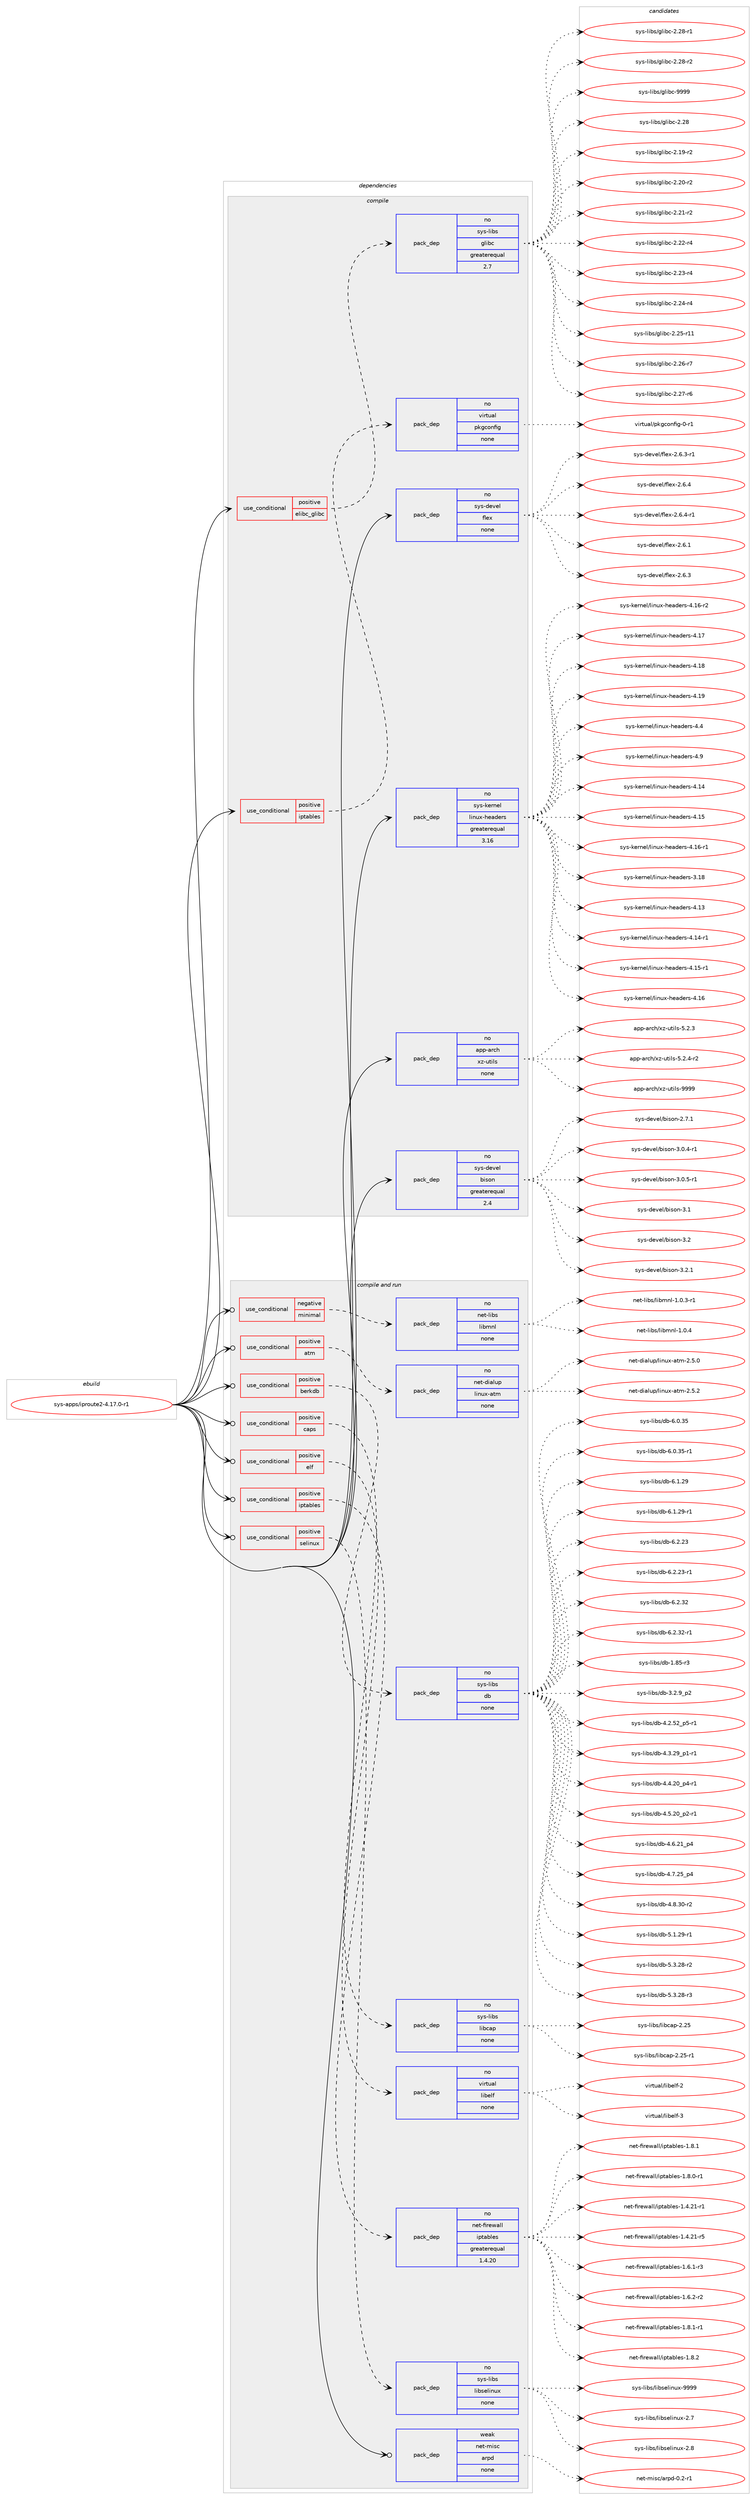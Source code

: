 digraph prolog {

# *************
# Graph options
# *************

newrank=true;
concentrate=true;
compound=true;
graph [rankdir=LR,fontname=Helvetica,fontsize=10,ranksep=1.5];#, ranksep=2.5, nodesep=0.2];
edge  [arrowhead=vee];
node  [fontname=Helvetica,fontsize=10];

# **********
# The ebuild
# **********

subgraph cluster_leftcol {
color=gray;
rank=same;
label=<<i>ebuild</i>>;
id [label="sys-apps/iproute2-4.17.0-r1", color=red, width=4, href="../sys-apps/iproute2-4.17.0-r1.svg"];
}

# ****************
# The dependencies
# ****************

subgraph cluster_midcol {
color=gray;
label=<<i>dependencies</i>>;
subgraph cluster_compile {
fillcolor="#eeeeee";
style=filled;
label=<<i>compile</i>>;
subgraph cond1110 {
dependency6545 [label=<<TABLE BORDER="0" CELLBORDER="1" CELLSPACING="0" CELLPADDING="4"><TR><TD ROWSPAN="3" CELLPADDING="10">use_conditional</TD></TR><TR><TD>positive</TD></TR><TR><TD>elibc_glibc</TD></TR></TABLE>>, shape=none, color=red];
subgraph pack5273 {
dependency6546 [label=<<TABLE BORDER="0" CELLBORDER="1" CELLSPACING="0" CELLPADDING="4" WIDTH="220"><TR><TD ROWSPAN="6" CELLPADDING="30">pack_dep</TD></TR><TR><TD WIDTH="110">no</TD></TR><TR><TD>sys-libs</TD></TR><TR><TD>glibc</TD></TR><TR><TD>greaterequal</TD></TR><TR><TD>2.7</TD></TR></TABLE>>, shape=none, color=blue];
}
dependency6545:e -> dependency6546:w [weight=20,style="dashed",arrowhead="vee"];
}
id:e -> dependency6545:w [weight=20,style="solid",arrowhead="vee"];
subgraph cond1111 {
dependency6547 [label=<<TABLE BORDER="0" CELLBORDER="1" CELLSPACING="0" CELLPADDING="4"><TR><TD ROWSPAN="3" CELLPADDING="10">use_conditional</TD></TR><TR><TD>positive</TD></TR><TR><TD>iptables</TD></TR></TABLE>>, shape=none, color=red];
subgraph pack5274 {
dependency6548 [label=<<TABLE BORDER="0" CELLBORDER="1" CELLSPACING="0" CELLPADDING="4" WIDTH="220"><TR><TD ROWSPAN="6" CELLPADDING="30">pack_dep</TD></TR><TR><TD WIDTH="110">no</TD></TR><TR><TD>virtual</TD></TR><TR><TD>pkgconfig</TD></TR><TR><TD>none</TD></TR><TR><TD></TD></TR></TABLE>>, shape=none, color=blue];
}
dependency6547:e -> dependency6548:w [weight=20,style="dashed",arrowhead="vee"];
}
id:e -> dependency6547:w [weight=20,style="solid",arrowhead="vee"];
subgraph pack5275 {
dependency6549 [label=<<TABLE BORDER="0" CELLBORDER="1" CELLSPACING="0" CELLPADDING="4" WIDTH="220"><TR><TD ROWSPAN="6" CELLPADDING="30">pack_dep</TD></TR><TR><TD WIDTH="110">no</TD></TR><TR><TD>app-arch</TD></TR><TR><TD>xz-utils</TD></TR><TR><TD>none</TD></TR><TR><TD></TD></TR></TABLE>>, shape=none, color=blue];
}
id:e -> dependency6549:w [weight=20,style="solid",arrowhead="vee"];
subgraph pack5276 {
dependency6550 [label=<<TABLE BORDER="0" CELLBORDER="1" CELLSPACING="0" CELLPADDING="4" WIDTH="220"><TR><TD ROWSPAN="6" CELLPADDING="30">pack_dep</TD></TR><TR><TD WIDTH="110">no</TD></TR><TR><TD>sys-devel</TD></TR><TR><TD>bison</TD></TR><TR><TD>greaterequal</TD></TR><TR><TD>2.4</TD></TR></TABLE>>, shape=none, color=blue];
}
id:e -> dependency6550:w [weight=20,style="solid",arrowhead="vee"];
subgraph pack5277 {
dependency6551 [label=<<TABLE BORDER="0" CELLBORDER="1" CELLSPACING="0" CELLPADDING="4" WIDTH="220"><TR><TD ROWSPAN="6" CELLPADDING="30">pack_dep</TD></TR><TR><TD WIDTH="110">no</TD></TR><TR><TD>sys-devel</TD></TR><TR><TD>flex</TD></TR><TR><TD>none</TD></TR><TR><TD></TD></TR></TABLE>>, shape=none, color=blue];
}
id:e -> dependency6551:w [weight=20,style="solid",arrowhead="vee"];
subgraph pack5278 {
dependency6552 [label=<<TABLE BORDER="0" CELLBORDER="1" CELLSPACING="0" CELLPADDING="4" WIDTH="220"><TR><TD ROWSPAN="6" CELLPADDING="30">pack_dep</TD></TR><TR><TD WIDTH="110">no</TD></TR><TR><TD>sys-kernel</TD></TR><TR><TD>linux-headers</TD></TR><TR><TD>greaterequal</TD></TR><TR><TD>3.16</TD></TR></TABLE>>, shape=none, color=blue];
}
id:e -> dependency6552:w [weight=20,style="solid",arrowhead="vee"];
}
subgraph cluster_compileandrun {
fillcolor="#eeeeee";
style=filled;
label=<<i>compile and run</i>>;
subgraph cond1112 {
dependency6553 [label=<<TABLE BORDER="0" CELLBORDER="1" CELLSPACING="0" CELLPADDING="4"><TR><TD ROWSPAN="3" CELLPADDING="10">use_conditional</TD></TR><TR><TD>negative</TD></TR><TR><TD>minimal</TD></TR></TABLE>>, shape=none, color=red];
subgraph pack5279 {
dependency6554 [label=<<TABLE BORDER="0" CELLBORDER="1" CELLSPACING="0" CELLPADDING="4" WIDTH="220"><TR><TD ROWSPAN="6" CELLPADDING="30">pack_dep</TD></TR><TR><TD WIDTH="110">no</TD></TR><TR><TD>net-libs</TD></TR><TR><TD>libmnl</TD></TR><TR><TD>none</TD></TR><TR><TD></TD></TR></TABLE>>, shape=none, color=blue];
}
dependency6553:e -> dependency6554:w [weight=20,style="dashed",arrowhead="vee"];
}
id:e -> dependency6553:w [weight=20,style="solid",arrowhead="odotvee"];
subgraph cond1113 {
dependency6555 [label=<<TABLE BORDER="0" CELLBORDER="1" CELLSPACING="0" CELLPADDING="4"><TR><TD ROWSPAN="3" CELLPADDING="10">use_conditional</TD></TR><TR><TD>positive</TD></TR><TR><TD>atm</TD></TR></TABLE>>, shape=none, color=red];
subgraph pack5280 {
dependency6556 [label=<<TABLE BORDER="0" CELLBORDER="1" CELLSPACING="0" CELLPADDING="4" WIDTH="220"><TR><TD ROWSPAN="6" CELLPADDING="30">pack_dep</TD></TR><TR><TD WIDTH="110">no</TD></TR><TR><TD>net-dialup</TD></TR><TR><TD>linux-atm</TD></TR><TR><TD>none</TD></TR><TR><TD></TD></TR></TABLE>>, shape=none, color=blue];
}
dependency6555:e -> dependency6556:w [weight=20,style="dashed",arrowhead="vee"];
}
id:e -> dependency6555:w [weight=20,style="solid",arrowhead="odotvee"];
subgraph cond1114 {
dependency6557 [label=<<TABLE BORDER="0" CELLBORDER="1" CELLSPACING="0" CELLPADDING="4"><TR><TD ROWSPAN="3" CELLPADDING="10">use_conditional</TD></TR><TR><TD>positive</TD></TR><TR><TD>berkdb</TD></TR></TABLE>>, shape=none, color=red];
subgraph pack5281 {
dependency6558 [label=<<TABLE BORDER="0" CELLBORDER="1" CELLSPACING="0" CELLPADDING="4" WIDTH="220"><TR><TD ROWSPAN="6" CELLPADDING="30">pack_dep</TD></TR><TR><TD WIDTH="110">no</TD></TR><TR><TD>sys-libs</TD></TR><TR><TD>db</TD></TR><TR><TD>none</TD></TR><TR><TD></TD></TR></TABLE>>, shape=none, color=blue];
}
dependency6557:e -> dependency6558:w [weight=20,style="dashed",arrowhead="vee"];
}
id:e -> dependency6557:w [weight=20,style="solid",arrowhead="odotvee"];
subgraph cond1115 {
dependency6559 [label=<<TABLE BORDER="0" CELLBORDER="1" CELLSPACING="0" CELLPADDING="4"><TR><TD ROWSPAN="3" CELLPADDING="10">use_conditional</TD></TR><TR><TD>positive</TD></TR><TR><TD>caps</TD></TR></TABLE>>, shape=none, color=red];
subgraph pack5282 {
dependency6560 [label=<<TABLE BORDER="0" CELLBORDER="1" CELLSPACING="0" CELLPADDING="4" WIDTH="220"><TR><TD ROWSPAN="6" CELLPADDING="30">pack_dep</TD></TR><TR><TD WIDTH="110">no</TD></TR><TR><TD>sys-libs</TD></TR><TR><TD>libcap</TD></TR><TR><TD>none</TD></TR><TR><TD></TD></TR></TABLE>>, shape=none, color=blue];
}
dependency6559:e -> dependency6560:w [weight=20,style="dashed",arrowhead="vee"];
}
id:e -> dependency6559:w [weight=20,style="solid",arrowhead="odotvee"];
subgraph cond1116 {
dependency6561 [label=<<TABLE BORDER="0" CELLBORDER="1" CELLSPACING="0" CELLPADDING="4"><TR><TD ROWSPAN="3" CELLPADDING="10">use_conditional</TD></TR><TR><TD>positive</TD></TR><TR><TD>elf</TD></TR></TABLE>>, shape=none, color=red];
subgraph pack5283 {
dependency6562 [label=<<TABLE BORDER="0" CELLBORDER="1" CELLSPACING="0" CELLPADDING="4" WIDTH="220"><TR><TD ROWSPAN="6" CELLPADDING="30">pack_dep</TD></TR><TR><TD WIDTH="110">no</TD></TR><TR><TD>virtual</TD></TR><TR><TD>libelf</TD></TR><TR><TD>none</TD></TR><TR><TD></TD></TR></TABLE>>, shape=none, color=blue];
}
dependency6561:e -> dependency6562:w [weight=20,style="dashed",arrowhead="vee"];
}
id:e -> dependency6561:w [weight=20,style="solid",arrowhead="odotvee"];
subgraph cond1117 {
dependency6563 [label=<<TABLE BORDER="0" CELLBORDER="1" CELLSPACING="0" CELLPADDING="4"><TR><TD ROWSPAN="3" CELLPADDING="10">use_conditional</TD></TR><TR><TD>positive</TD></TR><TR><TD>iptables</TD></TR></TABLE>>, shape=none, color=red];
subgraph pack5284 {
dependency6564 [label=<<TABLE BORDER="0" CELLBORDER="1" CELLSPACING="0" CELLPADDING="4" WIDTH="220"><TR><TD ROWSPAN="6" CELLPADDING="30">pack_dep</TD></TR><TR><TD WIDTH="110">no</TD></TR><TR><TD>net-firewall</TD></TR><TR><TD>iptables</TD></TR><TR><TD>greaterequal</TD></TR><TR><TD>1.4.20</TD></TR></TABLE>>, shape=none, color=blue];
}
dependency6563:e -> dependency6564:w [weight=20,style="dashed",arrowhead="vee"];
}
id:e -> dependency6563:w [weight=20,style="solid",arrowhead="odotvee"];
subgraph cond1118 {
dependency6565 [label=<<TABLE BORDER="0" CELLBORDER="1" CELLSPACING="0" CELLPADDING="4"><TR><TD ROWSPAN="3" CELLPADDING="10">use_conditional</TD></TR><TR><TD>positive</TD></TR><TR><TD>selinux</TD></TR></TABLE>>, shape=none, color=red];
subgraph pack5285 {
dependency6566 [label=<<TABLE BORDER="0" CELLBORDER="1" CELLSPACING="0" CELLPADDING="4" WIDTH="220"><TR><TD ROWSPAN="6" CELLPADDING="30">pack_dep</TD></TR><TR><TD WIDTH="110">no</TD></TR><TR><TD>sys-libs</TD></TR><TR><TD>libselinux</TD></TR><TR><TD>none</TD></TR><TR><TD></TD></TR></TABLE>>, shape=none, color=blue];
}
dependency6565:e -> dependency6566:w [weight=20,style="dashed",arrowhead="vee"];
}
id:e -> dependency6565:w [weight=20,style="solid",arrowhead="odotvee"];
subgraph pack5286 {
dependency6567 [label=<<TABLE BORDER="0" CELLBORDER="1" CELLSPACING="0" CELLPADDING="4" WIDTH="220"><TR><TD ROWSPAN="6" CELLPADDING="30">pack_dep</TD></TR><TR><TD WIDTH="110">weak</TD></TR><TR><TD>net-misc</TD></TR><TR><TD>arpd</TD></TR><TR><TD>none</TD></TR><TR><TD></TD></TR></TABLE>>, shape=none, color=blue];
}
id:e -> dependency6567:w [weight=20,style="solid",arrowhead="odotvee"];
}
subgraph cluster_run {
fillcolor="#eeeeee";
style=filled;
label=<<i>run</i>>;
}
}

# **************
# The candidates
# **************

subgraph cluster_choices {
rank=same;
color=gray;
label=<<i>candidates</i>>;

subgraph choice5273 {
color=black;
nodesep=1;
choice11512111545108105981154710310810598994550465056 [label="sys-libs/glibc-2.28", color=red, width=4,href="../sys-libs/glibc-2.28.svg"];
choice115121115451081059811547103108105989945504649574511450 [label="sys-libs/glibc-2.19-r2", color=red, width=4,href="../sys-libs/glibc-2.19-r2.svg"];
choice115121115451081059811547103108105989945504650484511450 [label="sys-libs/glibc-2.20-r2", color=red, width=4,href="../sys-libs/glibc-2.20-r2.svg"];
choice115121115451081059811547103108105989945504650494511450 [label="sys-libs/glibc-2.21-r2", color=red, width=4,href="../sys-libs/glibc-2.21-r2.svg"];
choice115121115451081059811547103108105989945504650504511452 [label="sys-libs/glibc-2.22-r4", color=red, width=4,href="../sys-libs/glibc-2.22-r4.svg"];
choice115121115451081059811547103108105989945504650514511452 [label="sys-libs/glibc-2.23-r4", color=red, width=4,href="../sys-libs/glibc-2.23-r4.svg"];
choice115121115451081059811547103108105989945504650524511452 [label="sys-libs/glibc-2.24-r4", color=red, width=4,href="../sys-libs/glibc-2.24-r4.svg"];
choice11512111545108105981154710310810598994550465053451144949 [label="sys-libs/glibc-2.25-r11", color=red, width=4,href="../sys-libs/glibc-2.25-r11.svg"];
choice115121115451081059811547103108105989945504650544511455 [label="sys-libs/glibc-2.26-r7", color=red, width=4,href="../sys-libs/glibc-2.26-r7.svg"];
choice115121115451081059811547103108105989945504650554511454 [label="sys-libs/glibc-2.27-r6", color=red, width=4,href="../sys-libs/glibc-2.27-r6.svg"];
choice115121115451081059811547103108105989945504650564511449 [label="sys-libs/glibc-2.28-r1", color=red, width=4,href="../sys-libs/glibc-2.28-r1.svg"];
choice115121115451081059811547103108105989945504650564511450 [label="sys-libs/glibc-2.28-r2", color=red, width=4,href="../sys-libs/glibc-2.28-r2.svg"];
choice11512111545108105981154710310810598994557575757 [label="sys-libs/glibc-9999", color=red, width=4,href="../sys-libs/glibc-9999.svg"];
dependency6546:e -> choice11512111545108105981154710310810598994550465056:w [style=dotted,weight="100"];
dependency6546:e -> choice115121115451081059811547103108105989945504649574511450:w [style=dotted,weight="100"];
dependency6546:e -> choice115121115451081059811547103108105989945504650484511450:w [style=dotted,weight="100"];
dependency6546:e -> choice115121115451081059811547103108105989945504650494511450:w [style=dotted,weight="100"];
dependency6546:e -> choice115121115451081059811547103108105989945504650504511452:w [style=dotted,weight="100"];
dependency6546:e -> choice115121115451081059811547103108105989945504650514511452:w [style=dotted,weight="100"];
dependency6546:e -> choice115121115451081059811547103108105989945504650524511452:w [style=dotted,weight="100"];
dependency6546:e -> choice11512111545108105981154710310810598994550465053451144949:w [style=dotted,weight="100"];
dependency6546:e -> choice115121115451081059811547103108105989945504650544511455:w [style=dotted,weight="100"];
dependency6546:e -> choice115121115451081059811547103108105989945504650554511454:w [style=dotted,weight="100"];
dependency6546:e -> choice115121115451081059811547103108105989945504650564511449:w [style=dotted,weight="100"];
dependency6546:e -> choice115121115451081059811547103108105989945504650564511450:w [style=dotted,weight="100"];
dependency6546:e -> choice11512111545108105981154710310810598994557575757:w [style=dotted,weight="100"];
}
subgraph choice5274 {
color=black;
nodesep=1;
choice11810511411611797108471121071039911111010210510345484511449 [label="virtual/pkgconfig-0-r1", color=red, width=4,href="../virtual/pkgconfig-0-r1.svg"];
dependency6548:e -> choice11810511411611797108471121071039911111010210510345484511449:w [style=dotted,weight="100"];
}
subgraph choice5275 {
color=black;
nodesep=1;
choice971121124597114991044712012245117116105108115455346504651 [label="app-arch/xz-utils-5.2.3", color=red, width=4,href="../app-arch/xz-utils-5.2.3.svg"];
choice9711211245971149910447120122451171161051081154553465046524511450 [label="app-arch/xz-utils-5.2.4-r2", color=red, width=4,href="../app-arch/xz-utils-5.2.4-r2.svg"];
choice9711211245971149910447120122451171161051081154557575757 [label="app-arch/xz-utils-9999", color=red, width=4,href="../app-arch/xz-utils-9999.svg"];
dependency6549:e -> choice971121124597114991044712012245117116105108115455346504651:w [style=dotted,weight="100"];
dependency6549:e -> choice9711211245971149910447120122451171161051081154553465046524511450:w [style=dotted,weight="100"];
dependency6549:e -> choice9711211245971149910447120122451171161051081154557575757:w [style=dotted,weight="100"];
}
subgraph choice5276 {
color=black;
nodesep=1;
choice115121115451001011181011084798105115111110455046554649 [label="sys-devel/bison-2.7.1", color=red, width=4,href="../sys-devel/bison-2.7.1.svg"];
choice1151211154510010111810110847981051151111104551464846524511449 [label="sys-devel/bison-3.0.4-r1", color=red, width=4,href="../sys-devel/bison-3.0.4-r1.svg"];
choice1151211154510010111810110847981051151111104551464846534511449 [label="sys-devel/bison-3.0.5-r1", color=red, width=4,href="../sys-devel/bison-3.0.5-r1.svg"];
choice11512111545100101118101108479810511511111045514649 [label="sys-devel/bison-3.1", color=red, width=4,href="../sys-devel/bison-3.1.svg"];
choice11512111545100101118101108479810511511111045514650 [label="sys-devel/bison-3.2", color=red, width=4,href="../sys-devel/bison-3.2.svg"];
choice115121115451001011181011084798105115111110455146504649 [label="sys-devel/bison-3.2.1", color=red, width=4,href="../sys-devel/bison-3.2.1.svg"];
dependency6550:e -> choice115121115451001011181011084798105115111110455046554649:w [style=dotted,weight="100"];
dependency6550:e -> choice1151211154510010111810110847981051151111104551464846524511449:w [style=dotted,weight="100"];
dependency6550:e -> choice1151211154510010111810110847981051151111104551464846534511449:w [style=dotted,weight="100"];
dependency6550:e -> choice11512111545100101118101108479810511511111045514649:w [style=dotted,weight="100"];
dependency6550:e -> choice11512111545100101118101108479810511511111045514650:w [style=dotted,weight="100"];
dependency6550:e -> choice115121115451001011181011084798105115111110455146504649:w [style=dotted,weight="100"];
}
subgraph choice5277 {
color=black;
nodesep=1;
choice1151211154510010111810110847102108101120455046544649 [label="sys-devel/flex-2.6.1", color=red, width=4,href="../sys-devel/flex-2.6.1.svg"];
choice1151211154510010111810110847102108101120455046544651 [label="sys-devel/flex-2.6.3", color=red, width=4,href="../sys-devel/flex-2.6.3.svg"];
choice11512111545100101118101108471021081011204550465446514511449 [label="sys-devel/flex-2.6.3-r1", color=red, width=4,href="../sys-devel/flex-2.6.3-r1.svg"];
choice1151211154510010111810110847102108101120455046544652 [label="sys-devel/flex-2.6.4", color=red, width=4,href="../sys-devel/flex-2.6.4.svg"];
choice11512111545100101118101108471021081011204550465446524511449 [label="sys-devel/flex-2.6.4-r1", color=red, width=4,href="../sys-devel/flex-2.6.4-r1.svg"];
dependency6551:e -> choice1151211154510010111810110847102108101120455046544649:w [style=dotted,weight="100"];
dependency6551:e -> choice1151211154510010111810110847102108101120455046544651:w [style=dotted,weight="100"];
dependency6551:e -> choice11512111545100101118101108471021081011204550465446514511449:w [style=dotted,weight="100"];
dependency6551:e -> choice1151211154510010111810110847102108101120455046544652:w [style=dotted,weight="100"];
dependency6551:e -> choice11512111545100101118101108471021081011204550465446524511449:w [style=dotted,weight="100"];
}
subgraph choice5278 {
color=black;
nodesep=1;
choice115121115451071011141101011084710810511011712045104101971001011141154552464952 [label="sys-kernel/linux-headers-4.14", color=red, width=4,href="../sys-kernel/linux-headers-4.14.svg"];
choice115121115451071011141101011084710810511011712045104101971001011141154552464953 [label="sys-kernel/linux-headers-4.15", color=red, width=4,href="../sys-kernel/linux-headers-4.15.svg"];
choice1151211154510710111411010110847108105110117120451041019710010111411545524649544511449 [label="sys-kernel/linux-headers-4.16-r1", color=red, width=4,href="../sys-kernel/linux-headers-4.16-r1.svg"];
choice115121115451071011141101011084710810511011712045104101971001011141154551464956 [label="sys-kernel/linux-headers-3.18", color=red, width=4,href="../sys-kernel/linux-headers-3.18.svg"];
choice115121115451071011141101011084710810511011712045104101971001011141154552464951 [label="sys-kernel/linux-headers-4.13", color=red, width=4,href="../sys-kernel/linux-headers-4.13.svg"];
choice1151211154510710111411010110847108105110117120451041019710010111411545524649524511449 [label="sys-kernel/linux-headers-4.14-r1", color=red, width=4,href="../sys-kernel/linux-headers-4.14-r1.svg"];
choice1151211154510710111411010110847108105110117120451041019710010111411545524649534511449 [label="sys-kernel/linux-headers-4.15-r1", color=red, width=4,href="../sys-kernel/linux-headers-4.15-r1.svg"];
choice115121115451071011141101011084710810511011712045104101971001011141154552464954 [label="sys-kernel/linux-headers-4.16", color=red, width=4,href="../sys-kernel/linux-headers-4.16.svg"];
choice1151211154510710111411010110847108105110117120451041019710010111411545524649544511450 [label="sys-kernel/linux-headers-4.16-r2", color=red, width=4,href="../sys-kernel/linux-headers-4.16-r2.svg"];
choice115121115451071011141101011084710810511011712045104101971001011141154552464955 [label="sys-kernel/linux-headers-4.17", color=red, width=4,href="../sys-kernel/linux-headers-4.17.svg"];
choice115121115451071011141101011084710810511011712045104101971001011141154552464956 [label="sys-kernel/linux-headers-4.18", color=red, width=4,href="../sys-kernel/linux-headers-4.18.svg"];
choice115121115451071011141101011084710810511011712045104101971001011141154552464957 [label="sys-kernel/linux-headers-4.19", color=red, width=4,href="../sys-kernel/linux-headers-4.19.svg"];
choice1151211154510710111411010110847108105110117120451041019710010111411545524652 [label="sys-kernel/linux-headers-4.4", color=red, width=4,href="../sys-kernel/linux-headers-4.4.svg"];
choice1151211154510710111411010110847108105110117120451041019710010111411545524657 [label="sys-kernel/linux-headers-4.9", color=red, width=4,href="../sys-kernel/linux-headers-4.9.svg"];
dependency6552:e -> choice115121115451071011141101011084710810511011712045104101971001011141154552464952:w [style=dotted,weight="100"];
dependency6552:e -> choice115121115451071011141101011084710810511011712045104101971001011141154552464953:w [style=dotted,weight="100"];
dependency6552:e -> choice1151211154510710111411010110847108105110117120451041019710010111411545524649544511449:w [style=dotted,weight="100"];
dependency6552:e -> choice115121115451071011141101011084710810511011712045104101971001011141154551464956:w [style=dotted,weight="100"];
dependency6552:e -> choice115121115451071011141101011084710810511011712045104101971001011141154552464951:w [style=dotted,weight="100"];
dependency6552:e -> choice1151211154510710111411010110847108105110117120451041019710010111411545524649524511449:w [style=dotted,weight="100"];
dependency6552:e -> choice1151211154510710111411010110847108105110117120451041019710010111411545524649534511449:w [style=dotted,weight="100"];
dependency6552:e -> choice115121115451071011141101011084710810511011712045104101971001011141154552464954:w [style=dotted,weight="100"];
dependency6552:e -> choice1151211154510710111411010110847108105110117120451041019710010111411545524649544511450:w [style=dotted,weight="100"];
dependency6552:e -> choice115121115451071011141101011084710810511011712045104101971001011141154552464955:w [style=dotted,weight="100"];
dependency6552:e -> choice115121115451071011141101011084710810511011712045104101971001011141154552464956:w [style=dotted,weight="100"];
dependency6552:e -> choice115121115451071011141101011084710810511011712045104101971001011141154552464957:w [style=dotted,weight="100"];
dependency6552:e -> choice1151211154510710111411010110847108105110117120451041019710010111411545524652:w [style=dotted,weight="100"];
dependency6552:e -> choice1151211154510710111411010110847108105110117120451041019710010111411545524657:w [style=dotted,weight="100"];
}
subgraph choice5279 {
color=black;
nodesep=1;
choice110101116451081059811547108105981091101084549464846514511449 [label="net-libs/libmnl-1.0.3-r1", color=red, width=4,href="../net-libs/libmnl-1.0.3-r1.svg"];
choice11010111645108105981154710810598109110108454946484652 [label="net-libs/libmnl-1.0.4", color=red, width=4,href="../net-libs/libmnl-1.0.4.svg"];
dependency6554:e -> choice110101116451081059811547108105981091101084549464846514511449:w [style=dotted,weight="100"];
dependency6554:e -> choice11010111645108105981154710810598109110108454946484652:w [style=dotted,weight="100"];
}
subgraph choice5280 {
color=black;
nodesep=1;
choice1101011164510010597108117112471081051101171204597116109455046534648 [label="net-dialup/linux-atm-2.5.0", color=red, width=4,href="../net-dialup/linux-atm-2.5.0.svg"];
choice1101011164510010597108117112471081051101171204597116109455046534650 [label="net-dialup/linux-atm-2.5.2", color=red, width=4,href="../net-dialup/linux-atm-2.5.2.svg"];
dependency6556:e -> choice1101011164510010597108117112471081051101171204597116109455046534648:w [style=dotted,weight="100"];
dependency6556:e -> choice1101011164510010597108117112471081051101171204597116109455046534650:w [style=dotted,weight="100"];
}
subgraph choice5281 {
color=black;
nodesep=1;
choice1151211154510810598115471009845494656534511451 [label="sys-libs/db-1.85-r3", color=red, width=4,href="../sys-libs/db-1.85-r3.svg"];
choice115121115451081059811547100984551465046579511250 [label="sys-libs/db-3.2.9_p2", color=red, width=4,href="../sys-libs/db-3.2.9_p2.svg"];
choice115121115451081059811547100984552465046535095112534511449 [label="sys-libs/db-4.2.52_p5-r1", color=red, width=4,href="../sys-libs/db-4.2.52_p5-r1.svg"];
choice115121115451081059811547100984552465146505795112494511449 [label="sys-libs/db-4.3.29_p1-r1", color=red, width=4,href="../sys-libs/db-4.3.29_p1-r1.svg"];
choice115121115451081059811547100984552465246504895112524511449 [label="sys-libs/db-4.4.20_p4-r1", color=red, width=4,href="../sys-libs/db-4.4.20_p4-r1.svg"];
choice115121115451081059811547100984552465346504895112504511449 [label="sys-libs/db-4.5.20_p2-r1", color=red, width=4,href="../sys-libs/db-4.5.20_p2-r1.svg"];
choice11512111545108105981154710098455246544650499511252 [label="sys-libs/db-4.6.21_p4", color=red, width=4,href="../sys-libs/db-4.6.21_p4.svg"];
choice11512111545108105981154710098455246554650539511252 [label="sys-libs/db-4.7.25_p4", color=red, width=4,href="../sys-libs/db-4.7.25_p4.svg"];
choice11512111545108105981154710098455246564651484511450 [label="sys-libs/db-4.8.30-r2", color=red, width=4,href="../sys-libs/db-4.8.30-r2.svg"];
choice11512111545108105981154710098455346494650574511449 [label="sys-libs/db-5.1.29-r1", color=red, width=4,href="../sys-libs/db-5.1.29-r1.svg"];
choice11512111545108105981154710098455346514650564511450 [label="sys-libs/db-5.3.28-r2", color=red, width=4,href="../sys-libs/db-5.3.28-r2.svg"];
choice11512111545108105981154710098455346514650564511451 [label="sys-libs/db-5.3.28-r3", color=red, width=4,href="../sys-libs/db-5.3.28-r3.svg"];
choice1151211154510810598115471009845544648465153 [label="sys-libs/db-6.0.35", color=red, width=4,href="../sys-libs/db-6.0.35.svg"];
choice11512111545108105981154710098455446484651534511449 [label="sys-libs/db-6.0.35-r1", color=red, width=4,href="../sys-libs/db-6.0.35-r1.svg"];
choice1151211154510810598115471009845544649465057 [label="sys-libs/db-6.1.29", color=red, width=4,href="../sys-libs/db-6.1.29.svg"];
choice11512111545108105981154710098455446494650574511449 [label="sys-libs/db-6.1.29-r1", color=red, width=4,href="../sys-libs/db-6.1.29-r1.svg"];
choice1151211154510810598115471009845544650465051 [label="sys-libs/db-6.2.23", color=red, width=4,href="../sys-libs/db-6.2.23.svg"];
choice11512111545108105981154710098455446504650514511449 [label="sys-libs/db-6.2.23-r1", color=red, width=4,href="../sys-libs/db-6.2.23-r1.svg"];
choice1151211154510810598115471009845544650465150 [label="sys-libs/db-6.2.32", color=red, width=4,href="../sys-libs/db-6.2.32.svg"];
choice11512111545108105981154710098455446504651504511449 [label="sys-libs/db-6.2.32-r1", color=red, width=4,href="../sys-libs/db-6.2.32-r1.svg"];
dependency6558:e -> choice1151211154510810598115471009845494656534511451:w [style=dotted,weight="100"];
dependency6558:e -> choice115121115451081059811547100984551465046579511250:w [style=dotted,weight="100"];
dependency6558:e -> choice115121115451081059811547100984552465046535095112534511449:w [style=dotted,weight="100"];
dependency6558:e -> choice115121115451081059811547100984552465146505795112494511449:w [style=dotted,weight="100"];
dependency6558:e -> choice115121115451081059811547100984552465246504895112524511449:w [style=dotted,weight="100"];
dependency6558:e -> choice115121115451081059811547100984552465346504895112504511449:w [style=dotted,weight="100"];
dependency6558:e -> choice11512111545108105981154710098455246544650499511252:w [style=dotted,weight="100"];
dependency6558:e -> choice11512111545108105981154710098455246554650539511252:w [style=dotted,weight="100"];
dependency6558:e -> choice11512111545108105981154710098455246564651484511450:w [style=dotted,weight="100"];
dependency6558:e -> choice11512111545108105981154710098455346494650574511449:w [style=dotted,weight="100"];
dependency6558:e -> choice11512111545108105981154710098455346514650564511450:w [style=dotted,weight="100"];
dependency6558:e -> choice11512111545108105981154710098455346514650564511451:w [style=dotted,weight="100"];
dependency6558:e -> choice1151211154510810598115471009845544648465153:w [style=dotted,weight="100"];
dependency6558:e -> choice11512111545108105981154710098455446484651534511449:w [style=dotted,weight="100"];
dependency6558:e -> choice1151211154510810598115471009845544649465057:w [style=dotted,weight="100"];
dependency6558:e -> choice11512111545108105981154710098455446494650574511449:w [style=dotted,weight="100"];
dependency6558:e -> choice1151211154510810598115471009845544650465051:w [style=dotted,weight="100"];
dependency6558:e -> choice11512111545108105981154710098455446504650514511449:w [style=dotted,weight="100"];
dependency6558:e -> choice1151211154510810598115471009845544650465150:w [style=dotted,weight="100"];
dependency6558:e -> choice11512111545108105981154710098455446504651504511449:w [style=dotted,weight="100"];
}
subgraph choice5282 {
color=black;
nodesep=1;
choice1151211154510810598115471081059899971124550465053 [label="sys-libs/libcap-2.25", color=red, width=4,href="../sys-libs/libcap-2.25.svg"];
choice11512111545108105981154710810598999711245504650534511449 [label="sys-libs/libcap-2.25-r1", color=red, width=4,href="../sys-libs/libcap-2.25-r1.svg"];
dependency6560:e -> choice1151211154510810598115471081059899971124550465053:w [style=dotted,weight="100"];
dependency6560:e -> choice11512111545108105981154710810598999711245504650534511449:w [style=dotted,weight="100"];
}
subgraph choice5283 {
color=black;
nodesep=1;
choice1181051141161179710847108105981011081024550 [label="virtual/libelf-2", color=red, width=4,href="../virtual/libelf-2.svg"];
choice1181051141161179710847108105981011081024551 [label="virtual/libelf-3", color=red, width=4,href="../virtual/libelf-3.svg"];
dependency6562:e -> choice1181051141161179710847108105981011081024550:w [style=dotted,weight="100"];
dependency6562:e -> choice1181051141161179710847108105981011081024551:w [style=dotted,weight="100"];
}
subgraph choice5284 {
color=black;
nodesep=1;
choice1101011164510210511410111997108108471051121169798108101115454946564649 [label="net-firewall/iptables-1.8.1", color=red, width=4,href="../net-firewall/iptables-1.8.1.svg"];
choice11010111645102105114101119971081084710511211697981081011154549465646484511449 [label="net-firewall/iptables-1.8.0-r1", color=red, width=4,href="../net-firewall/iptables-1.8.0-r1.svg"];
choice1101011164510210511410111997108108471051121169798108101115454946524650494511449 [label="net-firewall/iptables-1.4.21-r1", color=red, width=4,href="../net-firewall/iptables-1.4.21-r1.svg"];
choice1101011164510210511410111997108108471051121169798108101115454946524650494511453 [label="net-firewall/iptables-1.4.21-r5", color=red, width=4,href="../net-firewall/iptables-1.4.21-r5.svg"];
choice11010111645102105114101119971081084710511211697981081011154549465446494511451 [label="net-firewall/iptables-1.6.1-r3", color=red, width=4,href="../net-firewall/iptables-1.6.1-r3.svg"];
choice11010111645102105114101119971081084710511211697981081011154549465446504511450 [label="net-firewall/iptables-1.6.2-r2", color=red, width=4,href="../net-firewall/iptables-1.6.2-r2.svg"];
choice11010111645102105114101119971081084710511211697981081011154549465646494511449 [label="net-firewall/iptables-1.8.1-r1", color=red, width=4,href="../net-firewall/iptables-1.8.1-r1.svg"];
choice1101011164510210511410111997108108471051121169798108101115454946564650 [label="net-firewall/iptables-1.8.2", color=red, width=4,href="../net-firewall/iptables-1.8.2.svg"];
dependency6564:e -> choice1101011164510210511410111997108108471051121169798108101115454946564649:w [style=dotted,weight="100"];
dependency6564:e -> choice11010111645102105114101119971081084710511211697981081011154549465646484511449:w [style=dotted,weight="100"];
dependency6564:e -> choice1101011164510210511410111997108108471051121169798108101115454946524650494511449:w [style=dotted,weight="100"];
dependency6564:e -> choice1101011164510210511410111997108108471051121169798108101115454946524650494511453:w [style=dotted,weight="100"];
dependency6564:e -> choice11010111645102105114101119971081084710511211697981081011154549465446494511451:w [style=dotted,weight="100"];
dependency6564:e -> choice11010111645102105114101119971081084710511211697981081011154549465446504511450:w [style=dotted,weight="100"];
dependency6564:e -> choice11010111645102105114101119971081084710511211697981081011154549465646494511449:w [style=dotted,weight="100"];
dependency6564:e -> choice1101011164510210511410111997108108471051121169798108101115454946564650:w [style=dotted,weight="100"];
}
subgraph choice5285 {
color=black;
nodesep=1;
choice1151211154510810598115471081059811510110810511011712045504655 [label="sys-libs/libselinux-2.7", color=red, width=4,href="../sys-libs/libselinux-2.7.svg"];
choice1151211154510810598115471081059811510110810511011712045504656 [label="sys-libs/libselinux-2.8", color=red, width=4,href="../sys-libs/libselinux-2.8.svg"];
choice115121115451081059811547108105981151011081051101171204557575757 [label="sys-libs/libselinux-9999", color=red, width=4,href="../sys-libs/libselinux-9999.svg"];
dependency6566:e -> choice1151211154510810598115471081059811510110810511011712045504655:w [style=dotted,weight="100"];
dependency6566:e -> choice1151211154510810598115471081059811510110810511011712045504656:w [style=dotted,weight="100"];
dependency6566:e -> choice115121115451081059811547108105981151011081051101171204557575757:w [style=dotted,weight="100"];
}
subgraph choice5286 {
color=black;
nodesep=1;
choice11010111645109105115994797114112100454846504511449 [label="net-misc/arpd-0.2-r1", color=red, width=4,href="../net-misc/arpd-0.2-r1.svg"];
dependency6567:e -> choice11010111645109105115994797114112100454846504511449:w [style=dotted,weight="100"];
}
}

}

